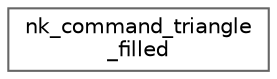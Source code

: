 digraph "类继承关系图"
{
 // LATEX_PDF_SIZE
  bgcolor="transparent";
  edge [fontname=Helvetica,fontsize=10,labelfontname=Helvetica,labelfontsize=10];
  node [fontname=Helvetica,fontsize=10,shape=box,height=0.2,width=0.4];
  rankdir="LR";
  Node0 [id="Node000000",label="nk_command_triangle\l_filled",height=0.2,width=0.4,color="grey40", fillcolor="white", style="filled",URL="$structnk__command__triangle__filled.html",tooltip=" "];
}
